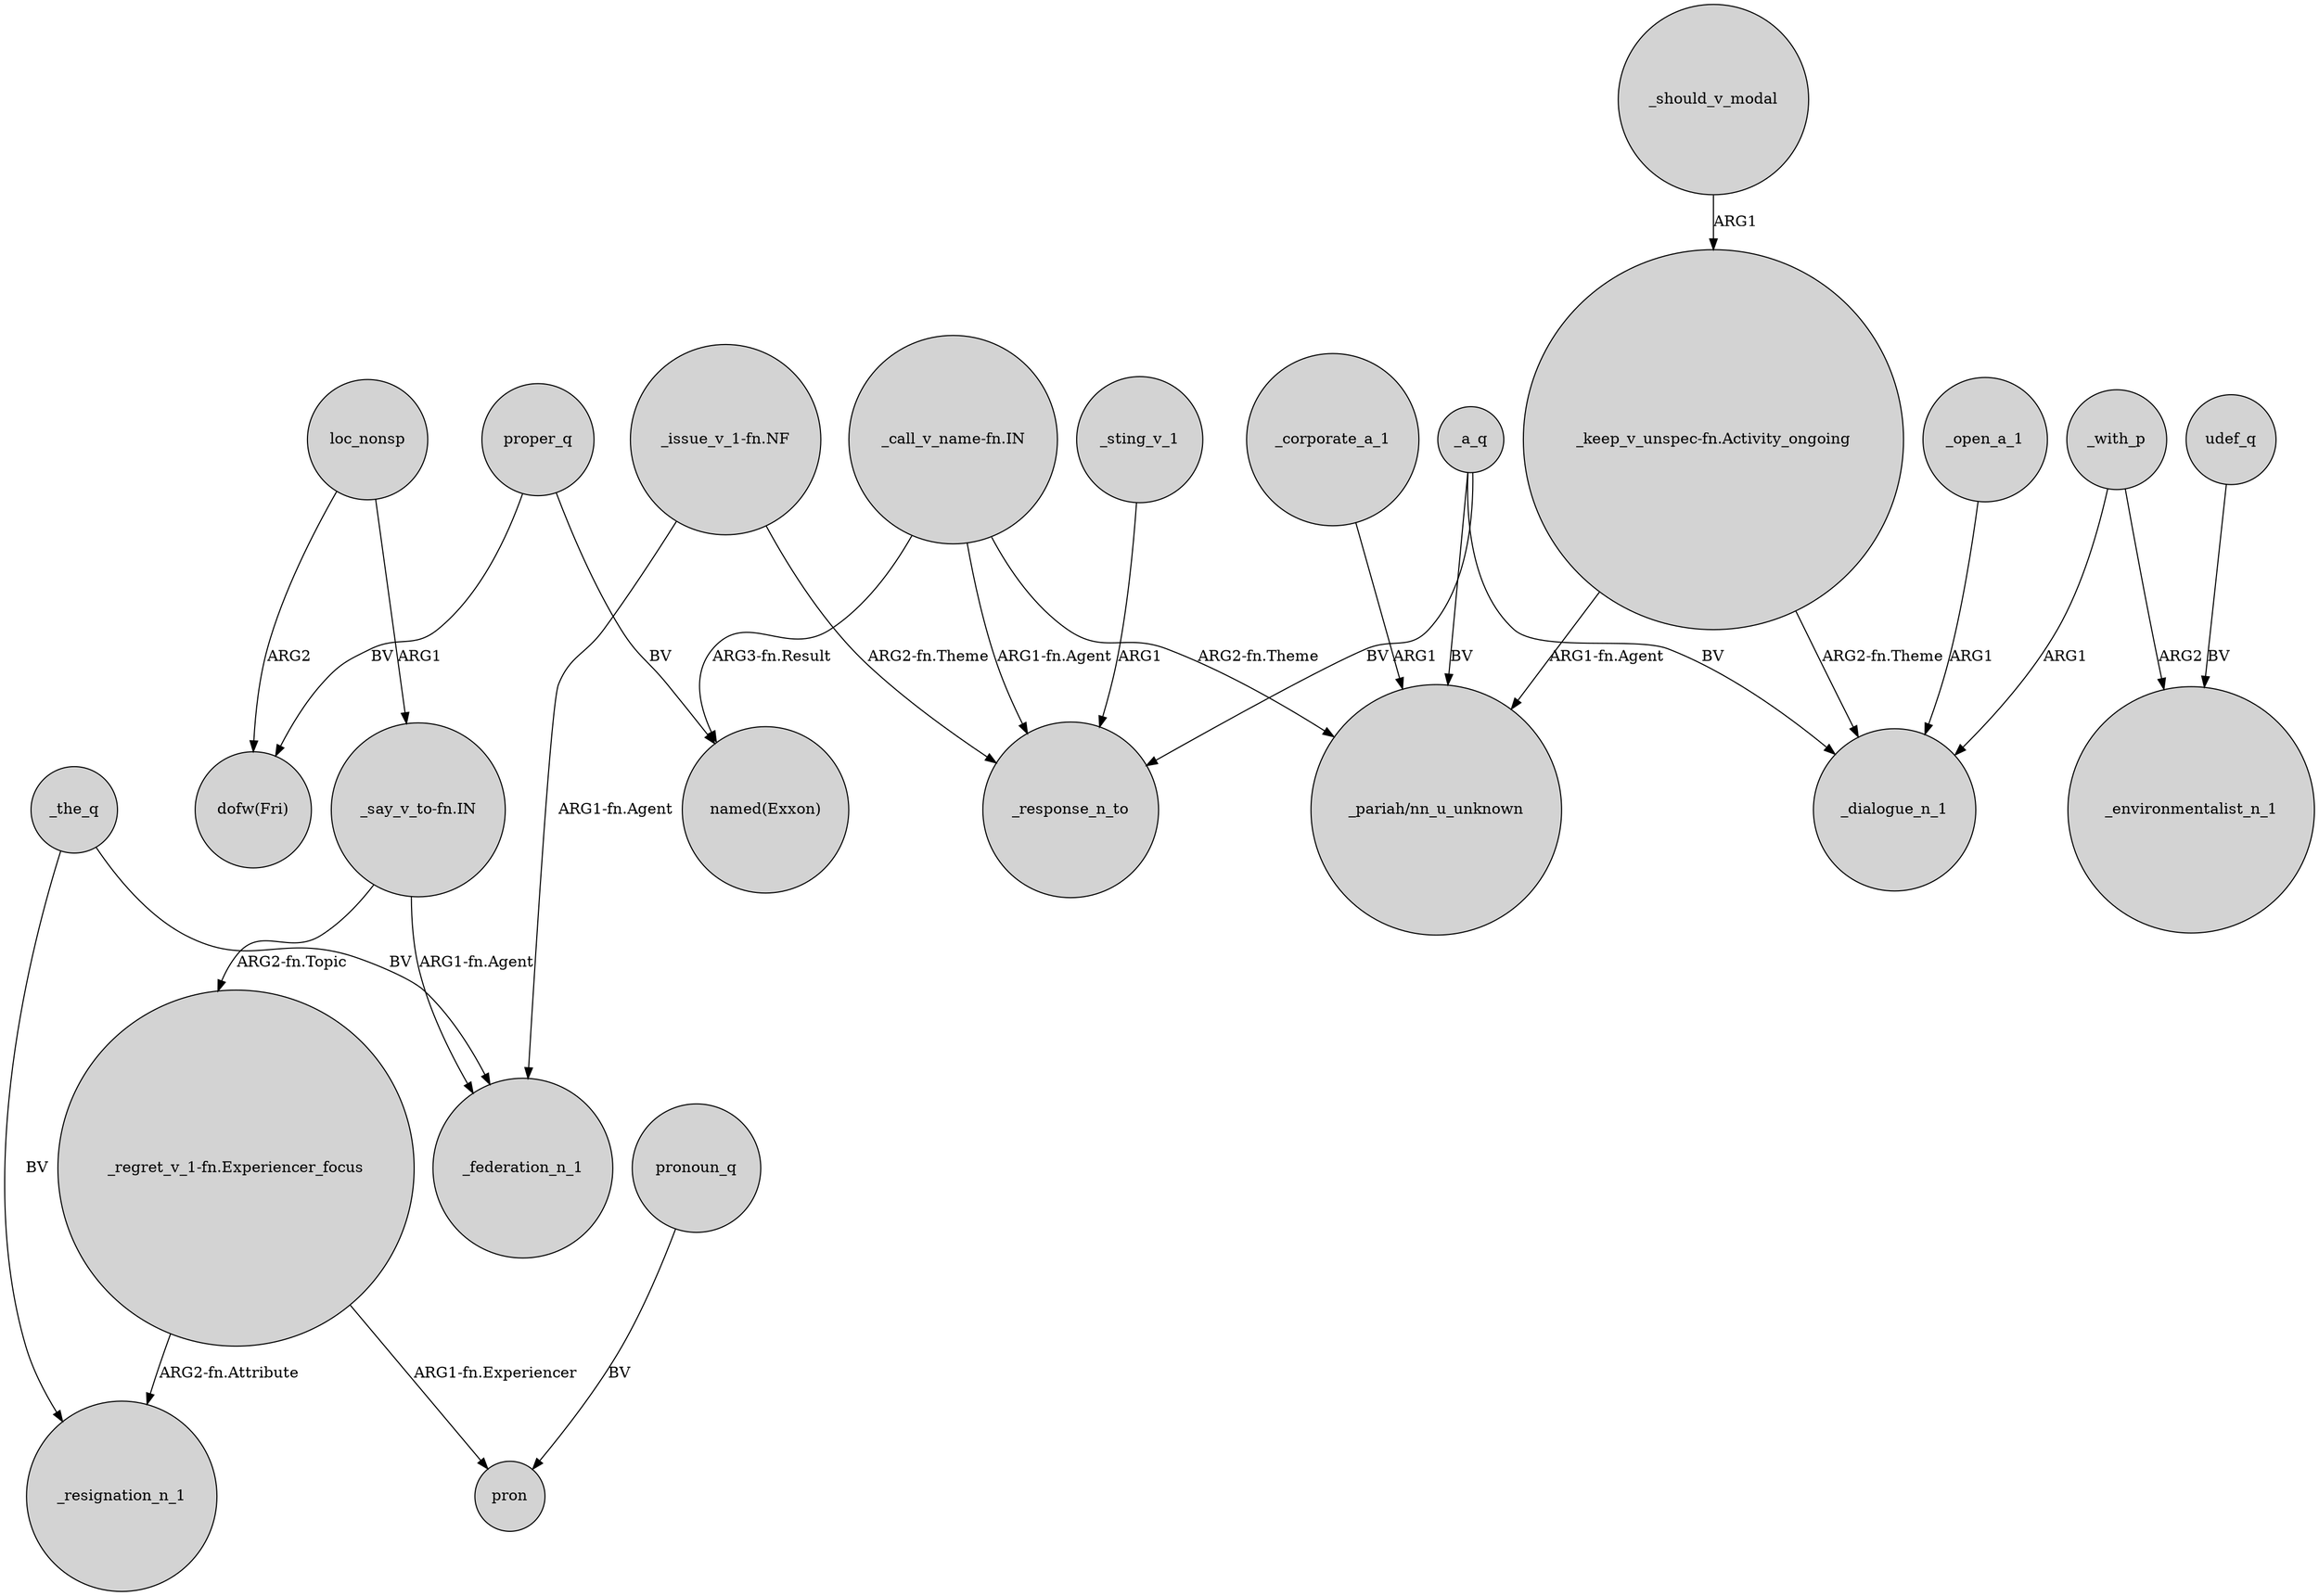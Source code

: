digraph {
	node [shape=circle style=filled]
	"_regret_v_1-fn.Experiencer_focus" -> _resignation_n_1 [label="ARG2-fn.Attribute"]
	proper_q -> "dofw(Fri)" [label=BV]
	_the_q -> _federation_n_1 [label=BV]
	_with_p -> _environmentalist_n_1 [label=ARG2]
	_a_q -> _dialogue_n_1 [label=BV]
	_with_p -> _dialogue_n_1 [label=ARG1]
	"_keep_v_unspec-fn.Activity_ongoing" -> _dialogue_n_1 [label="ARG2-fn.Theme"]
	proper_q -> "named(Exxon)" [label=BV]
	"_say_v_to-fn.IN" -> "_regret_v_1-fn.Experiencer_focus" [label="ARG2-fn.Topic"]
	"_regret_v_1-fn.Experiencer_focus" -> pron [label="ARG1-fn.Experiencer"]
	"_call_v_name-fn.IN" -> _response_n_to [label="ARG1-fn.Agent"]
	_should_v_modal -> "_keep_v_unspec-fn.Activity_ongoing" [label=ARG1]
	_corporate_a_1 -> "_pariah/nn_u_unknown" [label=ARG1]
	loc_nonsp -> "dofw(Fri)" [label=ARG2]
	_a_q -> "_pariah/nn_u_unknown" [label=BV]
	"_say_v_to-fn.IN" -> _federation_n_1 [label="ARG1-fn.Agent"]
	pronoun_q -> pron [label=BV]
	_the_q -> _resignation_n_1 [label=BV]
	_a_q -> _response_n_to [label=BV]
	loc_nonsp -> "_say_v_to-fn.IN" [label=ARG1]
	"_keep_v_unspec-fn.Activity_ongoing" -> "_pariah/nn_u_unknown" [label="ARG1-fn.Agent"]
	"_issue_v_1-fn.NF" -> _federation_n_1 [label="ARG1-fn.Agent"]
	"_call_v_name-fn.IN" -> "_pariah/nn_u_unknown" [label="ARG2-fn.Theme"]
	_open_a_1 -> _dialogue_n_1 [label=ARG1]
	_sting_v_1 -> _response_n_to [label=ARG1]
	udef_q -> _environmentalist_n_1 [label=BV]
	"_issue_v_1-fn.NF" -> _response_n_to [label="ARG2-fn.Theme"]
	"_call_v_name-fn.IN" -> "named(Exxon)" [label="ARG3-fn.Result"]
}
